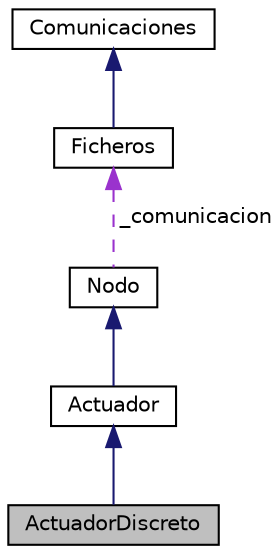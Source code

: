 digraph G
{
  edge [fontname="Helvetica",fontsize="10",labelfontname="Helvetica",labelfontsize="10"];
  node [fontname="Helvetica",fontsize="10",shape=record];
  Node1 [label="ActuadorDiscreto",height=0.2,width=0.4,color="black", fillcolor="grey75", style="filled" fontcolor="black"];
  Node2 -> Node1 [dir="back",color="midnightblue",fontsize="10",style="solid",fontname="Helvetica"];
  Node2 [label="Actuador",height=0.2,width=0.4,color="black", fillcolor="white", style="filled",URL="$class_actuador.html"];
  Node3 -> Node2 [dir="back",color="midnightblue",fontsize="10",style="solid",fontname="Helvetica"];
  Node3 [label="Nodo",height=0.2,width=0.4,color="black", fillcolor="white", style="filled",URL="$class_nodo.html"];
  Node4 -> Node3 [dir="back",color="darkorchid3",fontsize="10",style="dashed",label=" _comunicacion" ,fontname="Helvetica"];
  Node4 [label="Ficheros",height=0.2,width=0.4,color="black", fillcolor="white", style="filled",URL="$class_ficheros.html"];
  Node5 -> Node4 [dir="back",color="midnightblue",fontsize="10",style="solid",fontname="Helvetica"];
  Node5 [label="Comunicaciones",height=0.2,width=0.4,color="black", fillcolor="white", style="filled",URL="$class_comunicaciones.html"];
}
